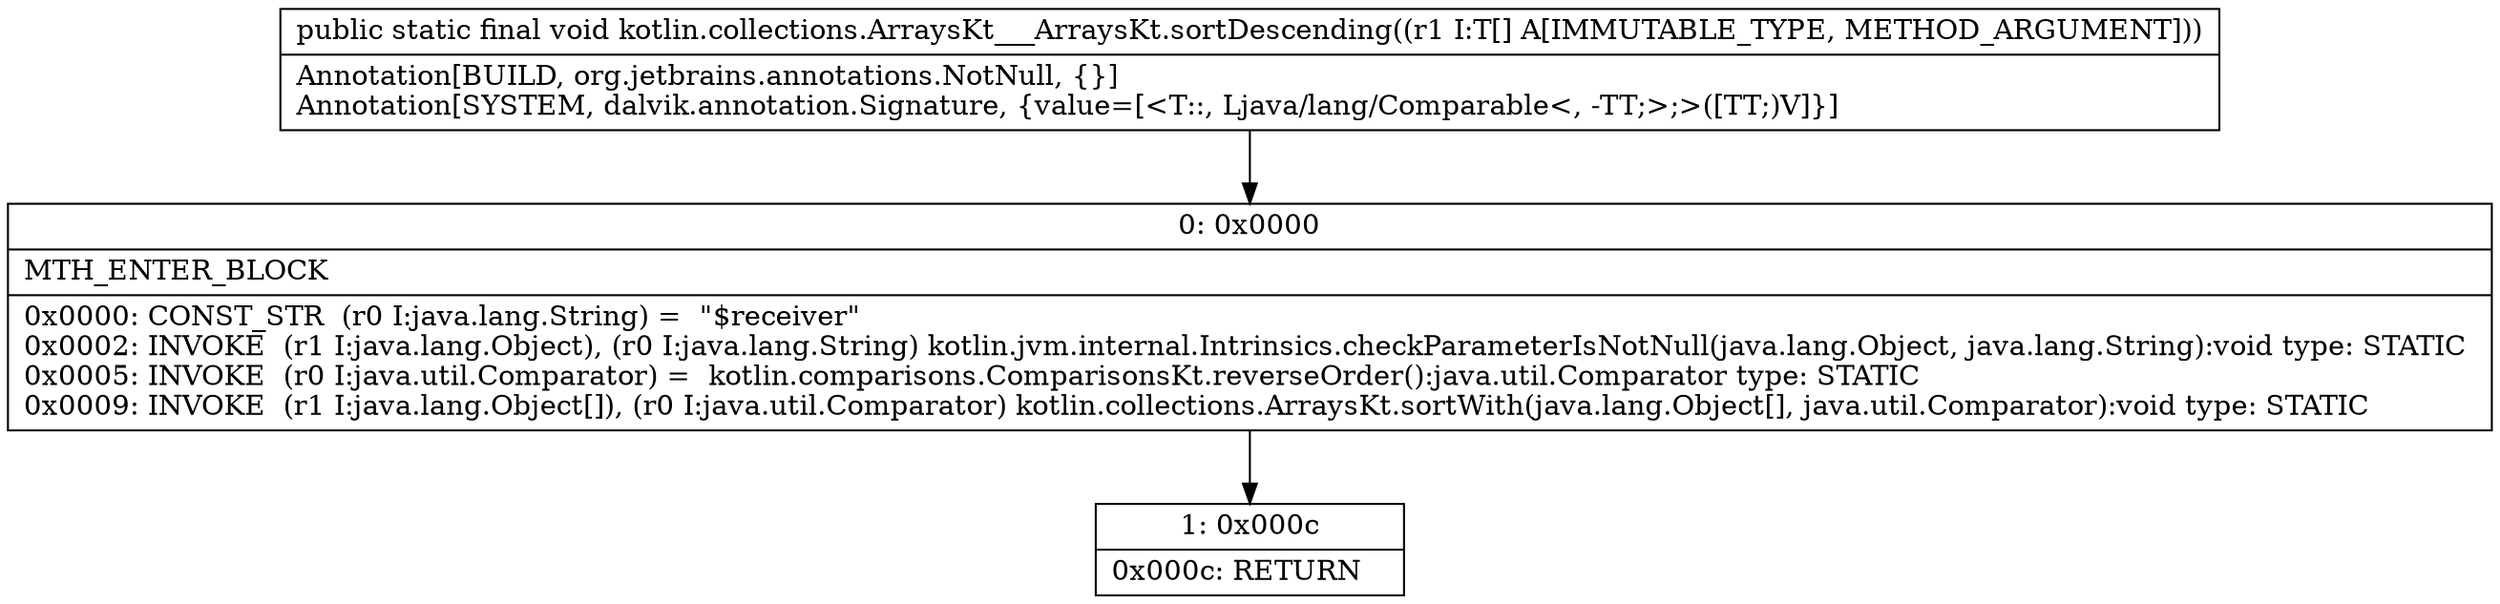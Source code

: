 digraph "CFG forkotlin.collections.ArraysKt___ArraysKt.sortDescending([Ljava\/lang\/Comparable;)V" {
Node_0 [shape=record,label="{0\:\ 0x0000|MTH_ENTER_BLOCK\l|0x0000: CONST_STR  (r0 I:java.lang.String) =  \"$receiver\" \l0x0002: INVOKE  (r1 I:java.lang.Object), (r0 I:java.lang.String) kotlin.jvm.internal.Intrinsics.checkParameterIsNotNull(java.lang.Object, java.lang.String):void type: STATIC \l0x0005: INVOKE  (r0 I:java.util.Comparator) =  kotlin.comparisons.ComparisonsKt.reverseOrder():java.util.Comparator type: STATIC \l0x0009: INVOKE  (r1 I:java.lang.Object[]), (r0 I:java.util.Comparator) kotlin.collections.ArraysKt.sortWith(java.lang.Object[], java.util.Comparator):void type: STATIC \l}"];
Node_1 [shape=record,label="{1\:\ 0x000c|0x000c: RETURN   \l}"];
MethodNode[shape=record,label="{public static final void kotlin.collections.ArraysKt___ArraysKt.sortDescending((r1 I:T[] A[IMMUTABLE_TYPE, METHOD_ARGUMENT]))  | Annotation[BUILD, org.jetbrains.annotations.NotNull, \{\}]\lAnnotation[SYSTEM, dalvik.annotation.Signature, \{value=[\<T::, Ljava\/lang\/Comparable\<, \-TT;\>;\>([TT;)V]\}]\l}"];
MethodNode -> Node_0;
Node_0 -> Node_1;
}

